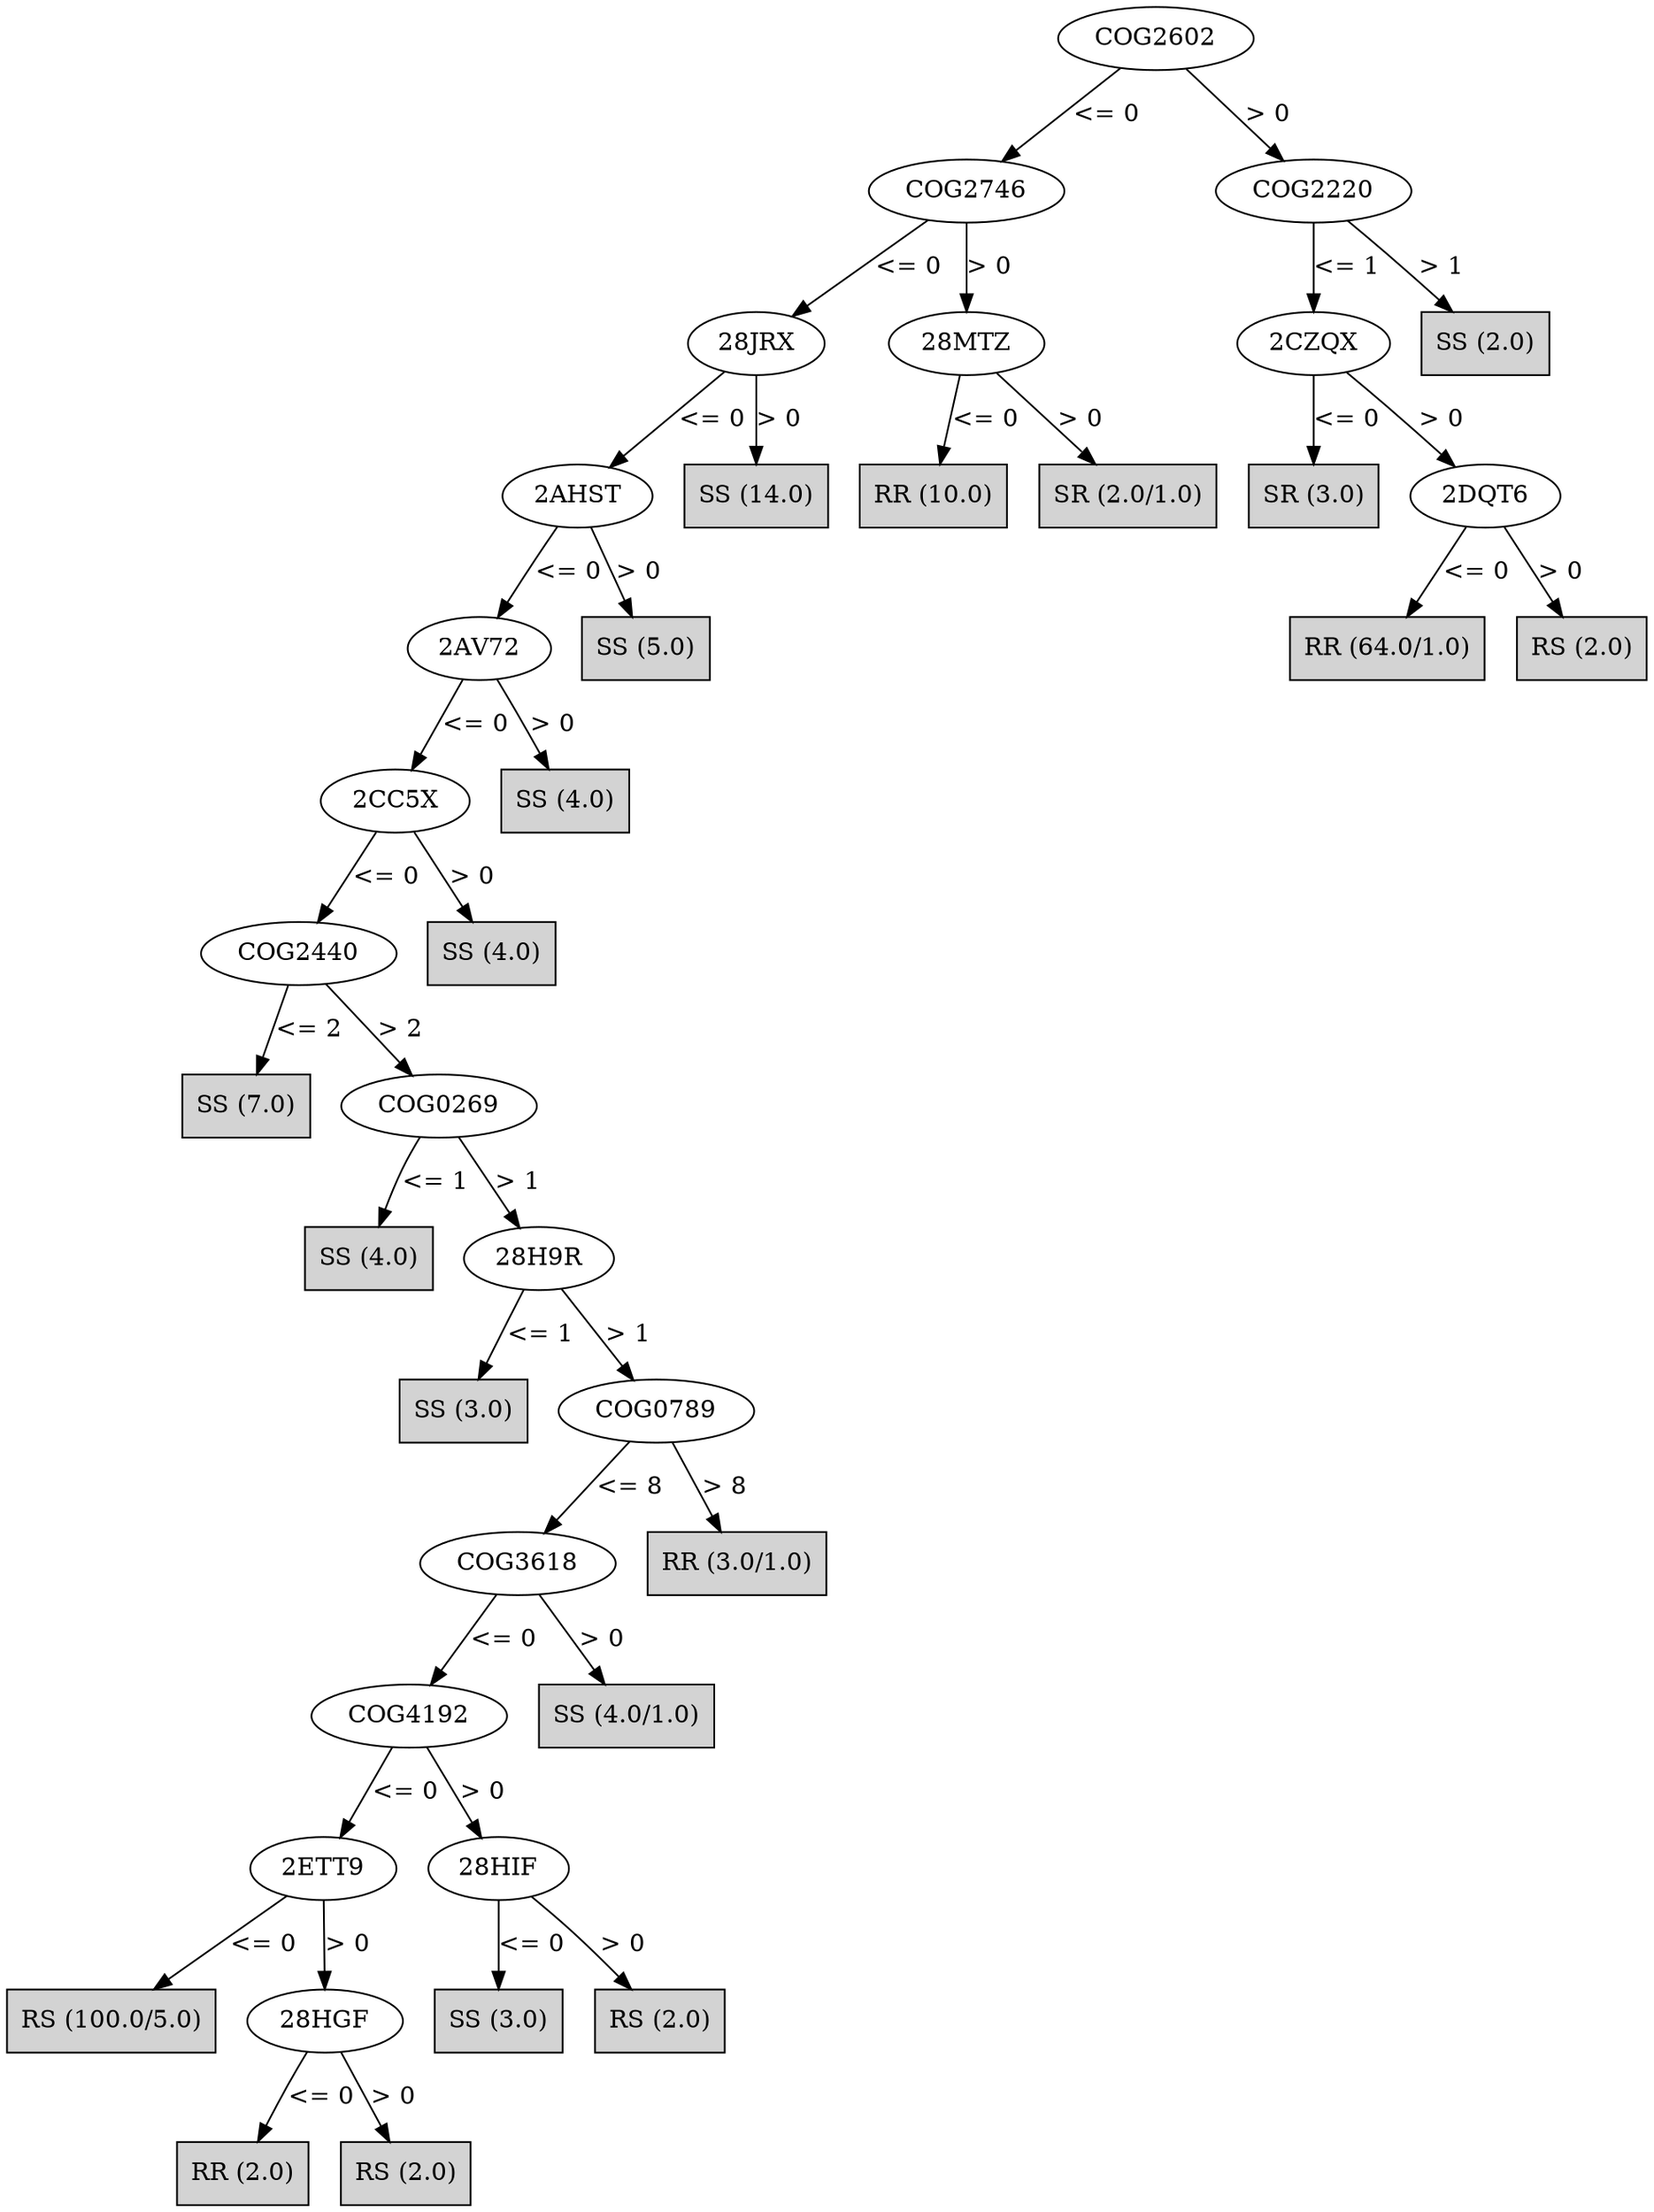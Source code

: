 digraph J48Tree {
N0 [label="COG2602" ]
N0->N1 [label="<= 0"]
N1 [label="COG2746" ]
N1->N2 [label="<= 0"]
N2 [label="28JRX" ]
N2->N3 [label="<= 0"]
N3 [label="2AHST" ]
N3->N4 [label="<= 0"]
N4 [label="2AV72" ]
N4->N5 [label="<= 0"]
N5 [label="2CC5X" ]
N5->N6 [label="<= 0"]
N6 [label="COG2440" ]
N6->N7 [label="<= 2"]
N7 [label="SS (7.0)" shape=box style=filled ]
N6->N8 [label="> 2"]
N8 [label="COG0269" ]
N8->N9 [label="<= 1"]
N9 [label="SS (4.0)" shape=box style=filled ]
N8->N10 [label="> 1"]
N10 [label="28H9R" ]
N10->N11 [label="<= 1"]
N11 [label="SS (3.0)" shape=box style=filled ]
N10->N12 [label="> 1"]
N12 [label="COG0789" ]
N12->N13 [label="<= 8"]
N13 [label="COG3618" ]
N13->N14 [label="<= 0"]
N14 [label="COG4192" ]
N14->N15 [label="<= 0"]
N15 [label="2ETT9" ]
N15->N16 [label="<= 0"]
N16 [label="RS (100.0/5.0)" shape=box style=filled ]
N15->N17 [label="> 0"]
N17 [label="28HGF" ]
N17->N18 [label="<= 0"]
N18 [label="RR (2.0)" shape=box style=filled ]
N17->N19 [label="> 0"]
N19 [label="RS (2.0)" shape=box style=filled ]
N14->N20 [label="> 0"]
N20 [label="28HIF" ]
N20->N21 [label="<= 0"]
N21 [label="SS (3.0)" shape=box style=filled ]
N20->N22 [label="> 0"]
N22 [label="RS (2.0)" shape=box style=filled ]
N13->N23 [label="> 0"]
N23 [label="SS (4.0/1.0)" shape=box style=filled ]
N12->N24 [label="> 8"]
N24 [label="RR (3.0/1.0)" shape=box style=filled ]
N5->N25 [label="> 0"]
N25 [label="SS (4.0)" shape=box style=filled ]
N4->N26 [label="> 0"]
N26 [label="SS (4.0)" shape=box style=filled ]
N3->N27 [label="> 0"]
N27 [label="SS (5.0)" shape=box style=filled ]
N2->N28 [label="> 0"]
N28 [label="SS (14.0)" shape=box style=filled ]
N1->N29 [label="> 0"]
N29 [label="28MTZ" ]
N29->N30 [label="<= 0"]
N30 [label="RR (10.0)" shape=box style=filled ]
N29->N31 [label="> 0"]
N31 [label="SR (2.0/1.0)" shape=box style=filled ]
N0->N32 [label="> 0"]
N32 [label="COG2220" ]
N32->N33 [label="<= 1"]
N33 [label="2CZQX" ]
N33->N34 [label="<= 0"]
N34 [label="SR (3.0)" shape=box style=filled ]
N33->N35 [label="> 0"]
N35 [label="2DQT6" ]
N35->N36 [label="<= 0"]
N36 [label="RR (64.0/1.0)" shape=box style=filled ]
N35->N37 [label="> 0"]
N37 [label="RS (2.0)" shape=box style=filled ]
N32->N38 [label="> 1"]
N38 [label="SS (2.0)" shape=box style=filled ]
}

